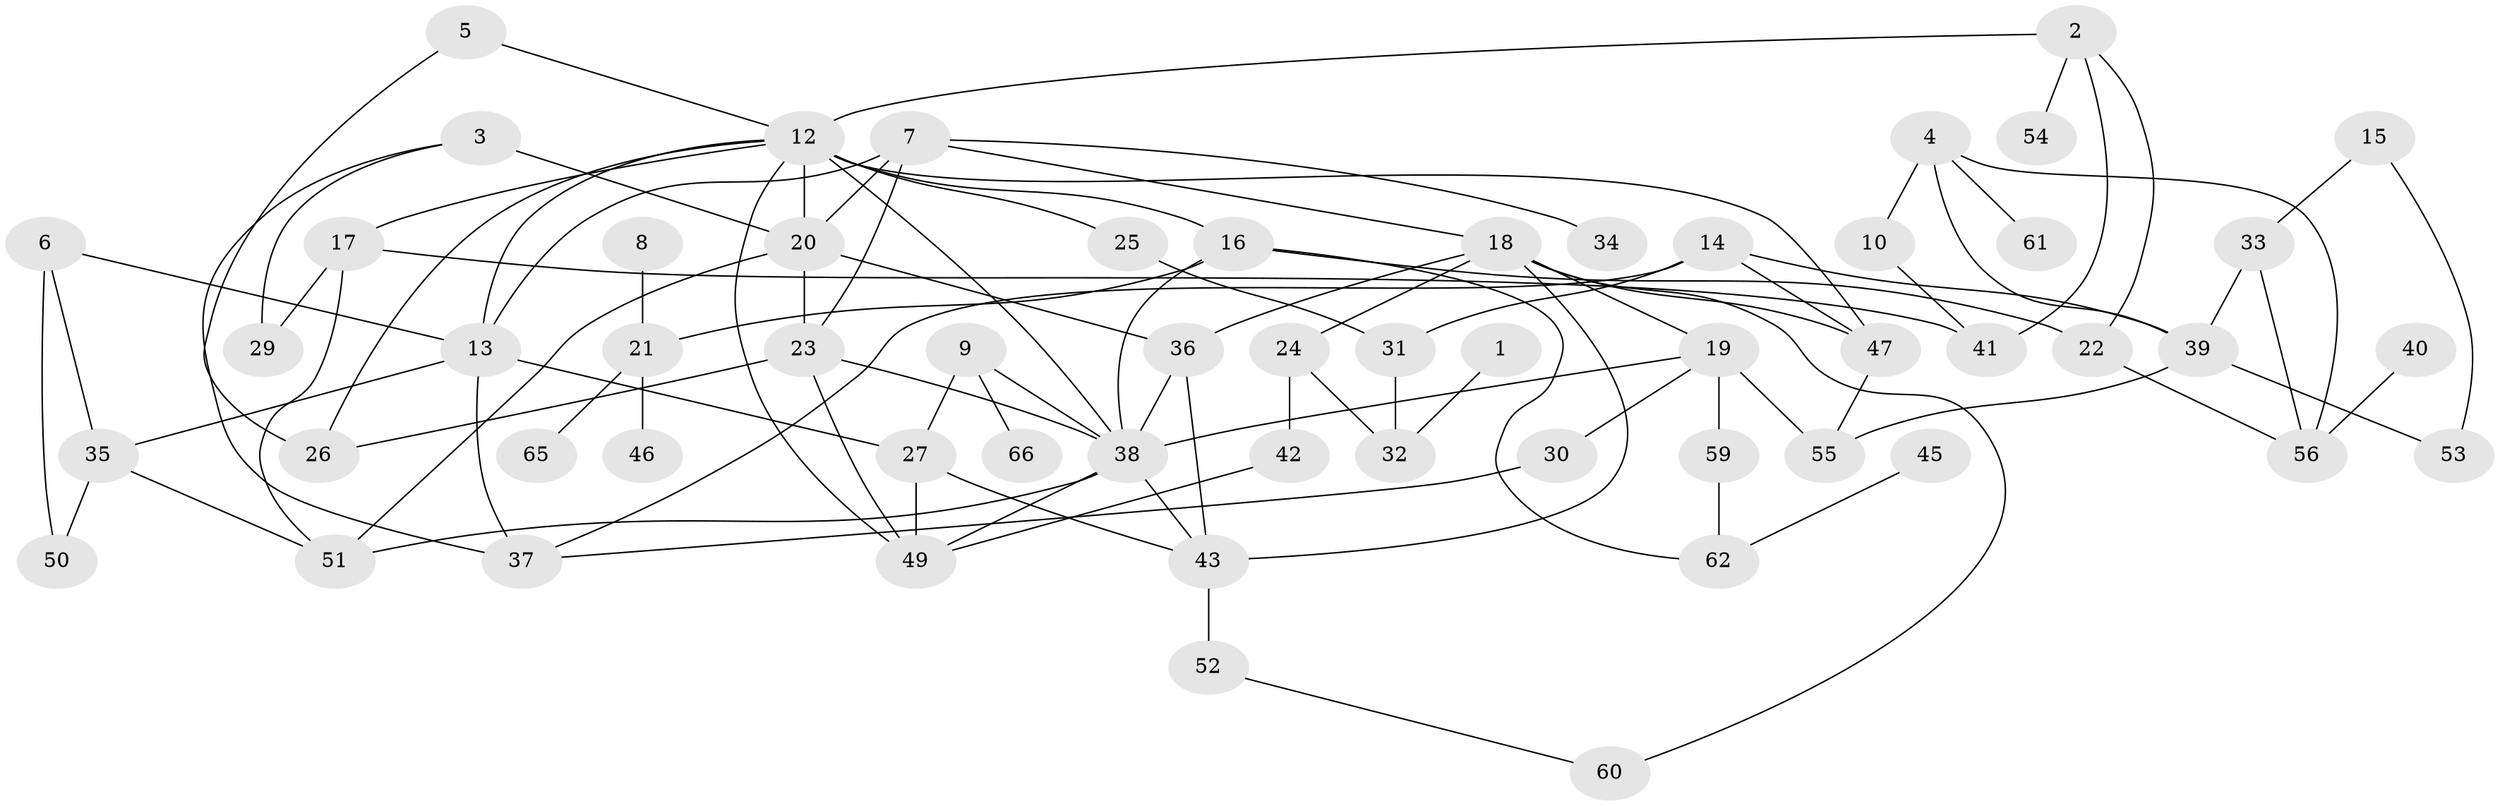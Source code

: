 // original degree distribution, {1: 0.19083969465648856, 3: 0.2366412213740458, 2: 0.2900763358778626, 4: 0.12213740458015267, 6: 0.015267175572519083, 0: 0.061068702290076333, 7: 0.007633587786259542, 5: 0.06870229007633588, 8: 0.007633587786259542}
// Generated by graph-tools (version 1.1) at 2025/33/03/09/25 02:33:52]
// undirected, 58 vertices, 96 edges
graph export_dot {
graph [start="1"]
  node [color=gray90,style=filled];
  1;
  2;
  3;
  4;
  5;
  6;
  7;
  8;
  9;
  10;
  12;
  13;
  14;
  15;
  16;
  17;
  18;
  19;
  20;
  21;
  22;
  23;
  24;
  25;
  26;
  27;
  29;
  30;
  31;
  32;
  33;
  34;
  35;
  36;
  37;
  38;
  39;
  40;
  41;
  42;
  43;
  45;
  46;
  47;
  49;
  50;
  51;
  52;
  53;
  54;
  55;
  56;
  59;
  60;
  61;
  62;
  65;
  66;
  1 -- 32 [weight=1.0];
  2 -- 12 [weight=1.0];
  2 -- 22 [weight=1.0];
  2 -- 41 [weight=1.0];
  2 -- 54 [weight=1.0];
  3 -- 20 [weight=2.0];
  3 -- 29 [weight=1.0];
  3 -- 37 [weight=1.0];
  4 -- 10 [weight=1.0];
  4 -- 39 [weight=1.0];
  4 -- 56 [weight=1.0];
  4 -- 61 [weight=1.0];
  5 -- 12 [weight=1.0];
  5 -- 26 [weight=1.0];
  6 -- 13 [weight=1.0];
  6 -- 35 [weight=1.0];
  6 -- 50 [weight=1.0];
  7 -- 13 [weight=1.0];
  7 -- 18 [weight=1.0];
  7 -- 20 [weight=1.0];
  7 -- 23 [weight=1.0];
  7 -- 34 [weight=1.0];
  8 -- 21 [weight=1.0];
  9 -- 27 [weight=1.0];
  9 -- 38 [weight=1.0];
  9 -- 66 [weight=1.0];
  10 -- 41 [weight=1.0];
  12 -- 13 [weight=1.0];
  12 -- 16 [weight=2.0];
  12 -- 17 [weight=1.0];
  12 -- 20 [weight=1.0];
  12 -- 25 [weight=1.0];
  12 -- 26 [weight=1.0];
  12 -- 38 [weight=1.0];
  12 -- 47 [weight=1.0];
  12 -- 49 [weight=1.0];
  13 -- 27 [weight=1.0];
  13 -- 35 [weight=1.0];
  13 -- 37 [weight=1.0];
  14 -- 31 [weight=1.0];
  14 -- 37 [weight=1.0];
  14 -- 39 [weight=2.0];
  14 -- 47 [weight=1.0];
  15 -- 33 [weight=1.0];
  15 -- 53 [weight=1.0];
  16 -- 21 [weight=1.0];
  16 -- 22 [weight=1.0];
  16 -- 38 [weight=1.0];
  16 -- 62 [weight=1.0];
  17 -- 29 [weight=1.0];
  17 -- 41 [weight=1.0];
  17 -- 51 [weight=1.0];
  18 -- 19 [weight=1.0];
  18 -- 24 [weight=1.0];
  18 -- 36 [weight=1.0];
  18 -- 43 [weight=1.0];
  18 -- 47 [weight=2.0];
  18 -- 60 [weight=1.0];
  19 -- 30 [weight=1.0];
  19 -- 38 [weight=1.0];
  19 -- 55 [weight=1.0];
  19 -- 59 [weight=1.0];
  20 -- 23 [weight=1.0];
  20 -- 36 [weight=1.0];
  20 -- 51 [weight=1.0];
  21 -- 46 [weight=1.0];
  21 -- 65 [weight=1.0];
  22 -- 56 [weight=1.0];
  23 -- 26 [weight=1.0];
  23 -- 38 [weight=1.0];
  23 -- 49 [weight=1.0];
  24 -- 32 [weight=1.0];
  24 -- 42 [weight=1.0];
  25 -- 31 [weight=1.0];
  27 -- 43 [weight=1.0];
  27 -- 49 [weight=1.0];
  30 -- 37 [weight=1.0];
  31 -- 32 [weight=1.0];
  33 -- 39 [weight=1.0];
  33 -- 56 [weight=1.0];
  35 -- 50 [weight=1.0];
  35 -- 51 [weight=1.0];
  36 -- 38 [weight=1.0];
  36 -- 43 [weight=1.0];
  38 -- 43 [weight=1.0];
  38 -- 49 [weight=1.0];
  38 -- 51 [weight=1.0];
  39 -- 53 [weight=1.0];
  39 -- 55 [weight=1.0];
  40 -- 56 [weight=1.0];
  42 -- 49 [weight=1.0];
  43 -- 52 [weight=2.0];
  45 -- 62 [weight=1.0];
  47 -- 55 [weight=1.0];
  52 -- 60 [weight=1.0];
  59 -- 62 [weight=1.0];
}
